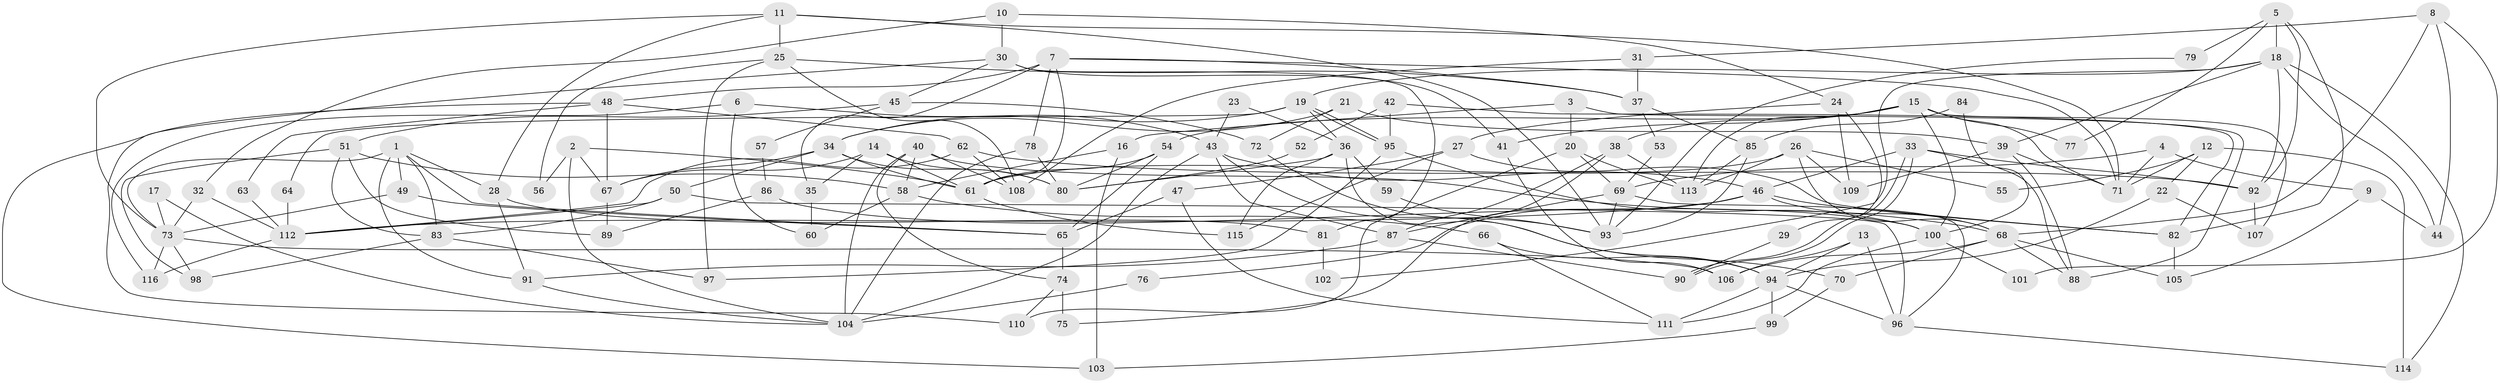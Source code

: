 // coarse degree distribution, {8: 0.05333333333333334, 7: 0.17333333333333334, 3: 0.22666666666666666, 5: 0.14666666666666667, 4: 0.16, 10: 0.06666666666666667, 9: 0.013333333333333334, 6: 0.05333333333333334, 2: 0.10666666666666667}
// Generated by graph-tools (version 1.1) at 2025/41/03/06/25 10:41:59]
// undirected, 116 vertices, 232 edges
graph export_dot {
graph [start="1"]
  node [color=gray90,style=filled];
  1;
  2;
  3;
  4;
  5;
  6;
  7;
  8;
  9;
  10;
  11;
  12;
  13;
  14;
  15;
  16;
  17;
  18;
  19;
  20;
  21;
  22;
  23;
  24;
  25;
  26;
  27;
  28;
  29;
  30;
  31;
  32;
  33;
  34;
  35;
  36;
  37;
  38;
  39;
  40;
  41;
  42;
  43;
  44;
  45;
  46;
  47;
  48;
  49;
  50;
  51;
  52;
  53;
  54;
  55;
  56;
  57;
  58;
  59;
  60;
  61;
  62;
  63;
  64;
  65;
  66;
  67;
  68;
  69;
  70;
  71;
  72;
  73;
  74;
  75;
  76;
  77;
  78;
  79;
  80;
  81;
  82;
  83;
  84;
  85;
  86;
  87;
  88;
  89;
  90;
  91;
  92;
  93;
  94;
  95;
  96;
  97;
  98;
  99;
  100;
  101;
  102;
  103;
  104;
  105;
  106;
  107;
  108;
  109;
  110;
  111;
  112;
  113;
  114;
  115;
  116;
  1 -- 73;
  1 -- 65;
  1 -- 28;
  1 -- 49;
  1 -- 83;
  1 -- 91;
  2 -- 104;
  2 -- 61;
  2 -- 56;
  2 -- 67;
  3 -- 20;
  3 -- 16;
  3 -- 88;
  4 -- 69;
  4 -- 71;
  4 -- 9;
  5 -- 18;
  5 -- 82;
  5 -- 77;
  5 -- 79;
  5 -- 92;
  6 -- 116;
  6 -- 43;
  6 -- 60;
  7 -- 48;
  7 -- 71;
  7 -- 35;
  7 -- 37;
  7 -- 61;
  7 -- 78;
  8 -- 68;
  8 -- 31;
  8 -- 44;
  8 -- 101;
  9 -- 44;
  9 -- 105;
  10 -- 24;
  10 -- 30;
  10 -- 32;
  11 -- 28;
  11 -- 71;
  11 -- 25;
  11 -- 73;
  11 -- 93;
  12 -- 71;
  12 -- 22;
  12 -- 55;
  12 -- 114;
  13 -- 106;
  13 -- 96;
  13 -- 94;
  14 -- 67;
  14 -- 61;
  14 -- 35;
  14 -- 80;
  15 -- 113;
  15 -- 54;
  15 -- 38;
  15 -- 41;
  15 -- 71;
  15 -- 77;
  15 -- 100;
  15 -- 107;
  16 -- 103;
  16 -- 58;
  17 -- 104;
  17 -- 73;
  18 -- 92;
  18 -- 19;
  18 -- 39;
  18 -- 44;
  18 -- 102;
  18 -- 114;
  19 -- 34;
  19 -- 95;
  19 -- 95;
  19 -- 36;
  19 -- 64;
  20 -- 69;
  20 -- 113;
  20 -- 110;
  21 -- 39;
  21 -- 34;
  21 -- 72;
  22 -- 94;
  22 -- 107;
  23 -- 36;
  23 -- 43;
  24 -- 109;
  24 -- 27;
  24 -- 29;
  25 -- 37;
  25 -- 56;
  25 -- 97;
  25 -- 108;
  26 -- 68;
  26 -- 61;
  26 -- 55;
  26 -- 109;
  26 -- 113;
  27 -- 115;
  27 -- 47;
  27 -- 82;
  28 -- 91;
  28 -- 81;
  29 -- 90;
  30 -- 45;
  30 -- 41;
  30 -- 81;
  30 -- 110;
  31 -- 37;
  31 -- 108;
  32 -- 73;
  32 -- 112;
  33 -- 90;
  33 -- 90;
  33 -- 46;
  33 -- 88;
  33 -- 92;
  34 -- 80;
  34 -- 50;
  34 -- 61;
  34 -- 67;
  35 -- 60;
  36 -- 94;
  36 -- 59;
  36 -- 80;
  36 -- 115;
  37 -- 85;
  37 -- 53;
  38 -- 87;
  38 -- 75;
  38 -- 113;
  39 -- 88;
  39 -- 71;
  39 -- 109;
  40 -- 68;
  40 -- 58;
  40 -- 74;
  40 -- 104;
  40 -- 108;
  41 -- 106;
  42 -- 95;
  42 -- 82;
  42 -- 52;
  43 -- 46;
  43 -- 104;
  43 -- 70;
  43 -- 87;
  45 -- 51;
  45 -- 72;
  45 -- 57;
  46 -- 68;
  46 -- 112;
  46 -- 76;
  46 -- 82;
  47 -- 65;
  47 -- 111;
  48 -- 67;
  48 -- 62;
  48 -- 63;
  48 -- 103;
  49 -- 65;
  49 -- 73;
  50 -- 112;
  50 -- 83;
  50 -- 96;
  51 -- 83;
  51 -- 98;
  51 -- 58;
  51 -- 89;
  52 -- 80;
  53 -- 69;
  54 -- 80;
  54 -- 61;
  54 -- 65;
  57 -- 86;
  58 -- 60;
  58 -- 66;
  59 -- 93;
  61 -- 115;
  62 -- 92;
  62 -- 108;
  62 -- 112;
  63 -- 112;
  64 -- 112;
  65 -- 74;
  66 -- 94;
  66 -- 111;
  67 -- 89;
  68 -- 88;
  68 -- 105;
  68 -- 70;
  68 -- 106;
  69 -- 96;
  69 -- 87;
  69 -- 93;
  70 -- 99;
  72 -- 93;
  73 -- 98;
  73 -- 106;
  73 -- 116;
  74 -- 110;
  74 -- 75;
  76 -- 104;
  78 -- 80;
  78 -- 104;
  79 -- 93;
  81 -- 102;
  82 -- 105;
  83 -- 97;
  83 -- 98;
  84 -- 85;
  84 -- 100;
  85 -- 113;
  85 -- 93;
  86 -- 89;
  86 -- 100;
  87 -- 91;
  87 -- 90;
  91 -- 104;
  92 -- 107;
  94 -- 96;
  94 -- 99;
  94 -- 111;
  95 -- 100;
  95 -- 97;
  96 -- 114;
  99 -- 103;
  100 -- 111;
  100 -- 101;
  112 -- 116;
}
